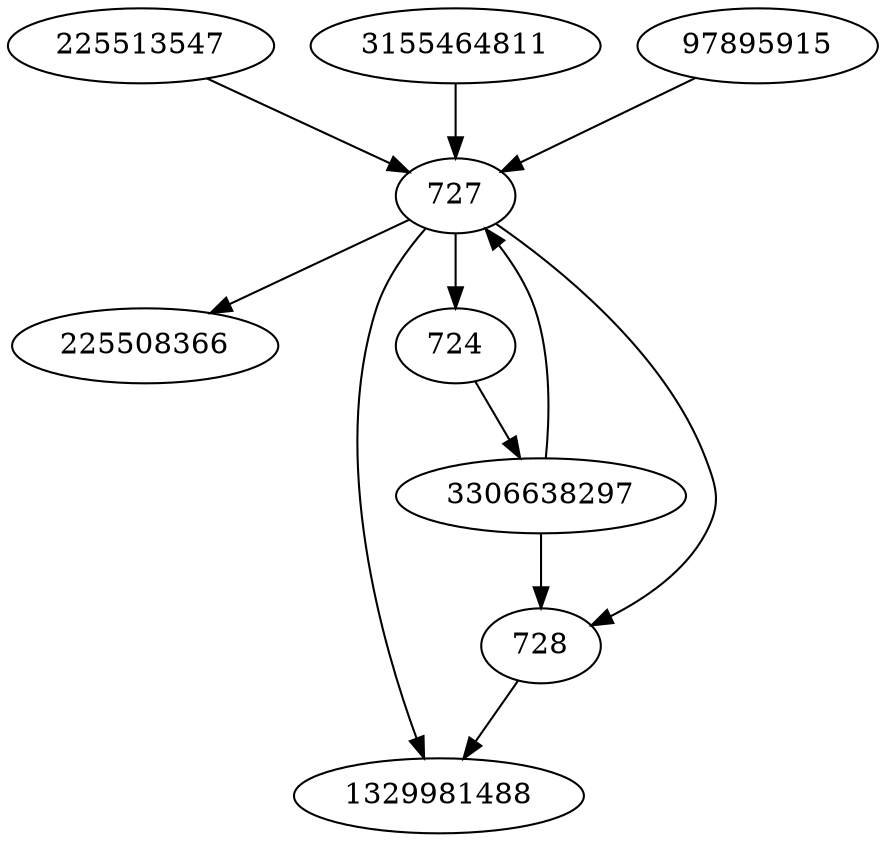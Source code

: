 strict digraph  {
225513547;
3155464811;
97895915;
225508366;
1329981488;
724;
727;
728;
3306638297;
225513547 -> 727;
3155464811 -> 727;
97895915 -> 727;
724 -> 3306638297;
727 -> 225508366;
727 -> 728;
727 -> 724;
727 -> 1329981488;
728 -> 1329981488;
3306638297 -> 727;
3306638297 -> 728;
}
